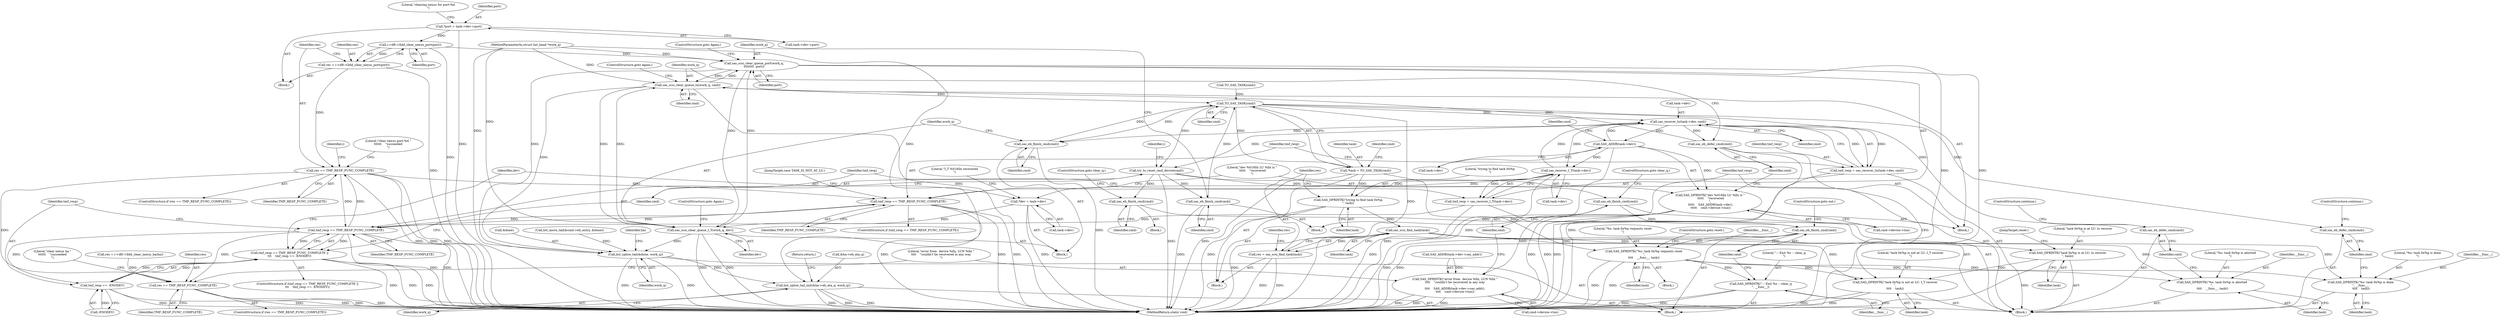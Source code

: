 digraph "1_linux_318aaf34f1179b39fa9c30fa0f3288b645beee39_1@pointer" {
"1000315" [label="(Call,*port = task->dev->port)"];
"1000329" [label="(Call,i->dft->lldd_clear_nexus_port(port))"];
"1000327" [label="(Call,res = i->dft->lldd_clear_nexus_port(port))"];
"1000332" [label="(Call,res == TMF_RESP_FUNC_COMPLETE)"];
"1000243" [label="(Call,tmf_resp == TMF_RESP_FUNC_COMPLETE)"];
"1000277" [label="(Call,tmf_resp == TMF_RESP_FUNC_COMPLETE)"];
"1000276" [label="(Call,tmf_resp == TMF_RESP_FUNC_COMPLETE ||\n\t\t\t    tmf_resp == -ENODEV)"];
"1000280" [label="(Call,tmf_resp == -ENODEV)"];
"1000361" [label="(Call,res == TMF_RESP_FUNC_COMPLETE)"];
"1000343" [label="(Call,sas_scsi_clear_queue_port(work_q,\n\t\t\t\t\t\t\t\t  port))"];
"1000260" [label="(Call,sas_scsi_clear_queue_lu(work_q, cmd))"];
"1000170" [label="(Call,TO_SAS_TASK(cmd))"];
"1000168" [label="(Call,*task = TO_SAS_TASK(cmd))"];
"1000199" [label="(Call,SAS_DPRINTK(\"%s: task 0x%p requests reset\n\",\n\t\t\t\t    __func__, task))"];
"1000215" [label="(Call,SAS_DPRINTK(\"%s: task 0x%p is done\n\", __func__,\n \t\t\t\t    task))"];
"1000223" [label="(Call,SAS_DPRINTK(\"%s: task 0x%p is aborted\n\",\n \t\t\t\t    __func__, task))"];
"1000266" [label="(Call,SAS_DPRINTK(\"task 0x%p is not at LU: I_T recover\n\",\n\t\t\t\t    task))"];
"1000399" [label="(Call,SAS_DPRINTK(\"--- Exit %s -- clear_q\n\", __func__))"];
"1000204" [label="(Call,SAS_DPRINTK(\"trying to find task 0x%p\n\", task))"];
"1000209" [label="(Call,sas_scsi_find_task(task))"];
"1000207" [label="(Call,res = sas_scsi_find_task(task))"];
"1000231" [label="(Call,SAS_DPRINTK(\"task 0x%p is at LU: lu recover\n\", task))"];
"1000219" [label="(Call,sas_eh_defer_cmd(cmd))"];
"1000227" [label="(Call,sas_eh_defer_cmd(cmd))"];
"1000237" [label="(Call,sas_recover_lu(task->dev, cmd))"];
"1000235" [label="(Call,tmf_resp = sas_recover_lu(task->dev, cmd))"];
"1000249" [label="(Call,SAS_ADDR(task->dev))"];
"1000247" [label="(Call,SAS_DPRINTK(\"dev %016llx LU %llx is \"\n \t\t\t\t\t    \"recovered\n\",\n \t\t\t\t\t    SAS_ADDR(task->dev),\n \t\t\t\t\t    cmd->device->lun))"];
"1000370" [label="(Call,SAS_DPRINTK(\"error from  device %llx, LUN %llx \"\n\t\t\t\t    \"couldn't be recovered in any way\n\",\n\t\t\t\t    SAS_ADDR(task->dev->sas_addr),\n\t\t\t\t    cmd->device->lun))"];
"1000271" [label="(Call,sas_recover_I_T(task->dev))"];
"1000269" [label="(Call,tmf_resp = sas_recover_I_T(task->dev))"];
"1000286" [label="(Call,*dev = task->dev)"];
"1000301" [label="(Call,sas_scsi_clear_queue_I_T(work_q, dev))"];
"1000387" [label="(Call,list_splice_tail(&done, work_q))"];
"1000391" [label="(Call,list_splice_tail_init(&ha->eh_ata_q, work_q))"];
"1000258" [label="(Call,sas_eh_defer_cmd(cmd))"];
"1000299" [label="(Call,sas_eh_finish_cmd(cmd))"];
"1000305" [label="(Call,try_to_reset_cmd_device(cmd))"];
"1000341" [label="(Call,sas_eh_finish_cmd(cmd))"];
"1000367" [label="(Call,sas_eh_finish_cmd(cmd))"];
"1000402" [label="(Call,sas_eh_finish_cmd(cmd))"];
"1000383" [label="(Call,sas_eh_finish_cmd(cmd))"];
"1000227" [label="(Call,sas_eh_defer_cmd(cmd))"];
"1000171" [label="(Identifier,cmd)"];
"1000202" [label="(Identifier,task)"];
"1000287" [label="(Identifier,dev)"];
"1000387" [label="(Call,list_splice_tail(&done, work_q))"];
"1000277" [label="(Call,tmf_resp == TMF_RESP_FUNC_COMPLETE)"];
"1000401" [label="(Identifier,__func__)"];
"1000330" [label="(Identifier,port)"];
"1000327" [label="(Call,res = i->dft->lldd_clear_nexus_port(port))"];
"1000400" [label="(Literal,\"--- Exit %s -- clear_q\n\")"];
"1000233" [label="(Identifier,task)"];
"1000302" [label="(Identifier,work_q)"];
"1000269" [label="(Call,tmf_resp = sas_recover_I_T(task->dev))"];
"1000243" [label="(Call,tmf_resp == TMF_RESP_FUNC_COMPLETE)"];
"1000300" [label="(Identifier,cmd)"];
"1000210" [label="(Identifier,task)"];
"1000212" [label="(Identifier,res)"];
"1000223" [label="(Call,SAS_DPRINTK(\"%s: task 0x%p is aborted\n\",\n \t\t\t\t    __func__, task))"];
"1000218" [label="(Identifier,task)"];
"1000356" [label="(Call,res = i->dft->lldd_clear_nexus_ha(ha))"];
"1000242" [label="(ControlStructure,if (tmf_resp == TMF_RESP_FUNC_COMPLETE))"];
"1000272" [label="(Call,task->dev)"];
"1000262" [label="(Identifier,cmd)"];
"1000255" [label="(Identifier,cmd)"];
"1000335" [label="(Block,)"];
"1000390" [label="(Identifier,work_q)"];
"1000260" [label="(Call,sas_scsi_clear_queue_lu(work_q, cmd))"];
"1000221" [label="(ControlStructure,continue;)"];
"1000200" [label="(Literal,\"%s: task 0x%p requests reset\n\")"];
"1000341" [label="(Call,sas_eh_finish_cmd(cmd))"];
"1000267" [label="(Literal,\"task 0x%p is not at LU: I_T recover\n\")"];
"1000301" [label="(Call,sas_scsi_clear_queue_I_T(work_q, dev))"];
"1000328" [label="(Identifier,res)"];
"1000405" [label="(MethodReturn,static void)"];
"1000346" [label="(ControlStructure,goto Again;)"];
"1000225" [label="(Identifier,__func__)"];
"1000215" [label="(Call,SAS_DPRINTK(\"%s: task 0x%p is done\n\", __func__,\n \t\t\t\t    task))"];
"1000244" [label="(Identifier,tmf_resp)"];
"1000203" [label="(ControlStructure,goto reset;)"];
"1000281" [label="(Identifier,tmf_resp)"];
"1000168" [label="(Call,*task = TO_SAS_TASK(cmd))"];
"1000217" [label="(Identifier,__func__)"];
"1000248" [label="(Literal,\"dev %016llx LU %llx is \"\n \t\t\t\t\t    \"recovered\n\")"];
"1000361" [label="(Call,res == TMF_RESP_FUNC_COMPLETE)"];
"1000204" [label="(Call,SAS_DPRINTK(\"trying to find task 0x%p\n\", task))"];
"1000234" [label="(JumpTarget,reset:)"];
"1000372" [label="(Call,SAS_ADDR(task->dev->sas_addr))"];
"1000261" [label="(Identifier,work_q)"];
"1000288" [label="(Call,task->dev)"];
"1000258" [label="(Call,sas_eh_defer_cmd(cmd))"];
"1000362" [label="(Identifier,res)"];
"1000147" [label="(Call,TO_SAS_TASK(cmd))"];
"1000268" [label="(Identifier,task)"];
"1000198" [label="(Block,)"];
"1000213" [label="(Block,)"];
"1000323" [label="(Literal,\"clearing nexus for port:%d\n\")"];
"1000306" [label="(Identifier,cmd)"];
"1000224" [label="(Literal,\"%s: task 0x%p is aborted\n\")"];
"1000241" [label="(Identifier,cmd)"];
"1000175" [label="(Identifier,cmd)"];
"1000342" [label="(Identifier,cmd)"];
"1000304" [label="(ControlStructure,goto Again;)"];
"1000292" [label="(Literal,\"I_T %016llx recovered\n\")"];
"1000266" [label="(Call,SAS_DPRINTK(\"task 0x%p is not at LU: I_T recover\n\",\n\t\t\t\t    task))"];
"1000275" [label="(ControlStructure,if (tmf_resp == TMF_RESP_FUNC_COMPLETE ||\n\t\t\t    tmf_resp == -ENODEV))"];
"1000228" [label="(Identifier,cmd)"];
"1000270" [label="(Identifier,tmf_resp)"];
"1000170" [label="(Call,TO_SAS_TASK(cmd))"];
"1000284" [label="(Block,)"];
"1000367" [label="(Call,sas_eh_finish_cmd(cmd))"];
"1000402" [label="(Call,sas_eh_finish_cmd(cmd))"];
"1000371" [label="(Literal,\"error from  device %llx, LUN %llx \"\n\t\t\t\t    \"couldn't be recovered in any way\n\")"];
"1000360" [label="(ControlStructure,if (res == TMF_RESP_FUNC_COMPLETE))"];
"1000331" [label="(ControlStructure,if (res == TMF_RESP_FUNC_COMPLETE))"];
"1000286" [label="(Call,*dev = task->dev)"];
"1000166" [label="(Block,)"];
"1000337" [label="(Literal,\"clear nexus port:%d \"\n\t\t\t\t\t\t    \"succeeded\n\")"];
"1000384" [label="(Identifier,cmd)"];
"1000299" [label="(Call,sas_eh_finish_cmd(cmd))"];
"1000259" [label="(Identifier,cmd)"];
"1000385" [label="(ControlStructure,goto clear_q;)"];
"1000315" [label="(Call,*port = task->dev->port)"];
"1000169" [label="(Identifier,task)"];
"1000236" [label="(Identifier,tmf_resp)"];
"1000280" [label="(Call,tmf_resp == -ENODEV)"];
"1000235" [label="(Call,tmf_resp = sas_recover_lu(task->dev, cmd))"];
"1000334" [label="(Identifier,TMF_RESP_FUNC_COMPLETE)"];
"1000399" [label="(Call,SAS_DPRINTK(\"--- Exit %s -- clear_q\n\", __func__))"];
"1000316" [label="(Identifier,port)"];
"1000305" [label="(Call,try_to_reset_cmd_device(cmd))"];
"1000303" [label="(Identifier,dev)"];
"1000394" [label="(Identifier,ha)"];
"1000219" [label="(Call,sas_eh_defer_cmd(cmd))"];
"1000370" [label="(Call,SAS_DPRINTK(\"error from  device %llx, LUN %llx \"\n\t\t\t\t    \"couldn't be recovered in any way\n\",\n\t\t\t\t    SAS_ADDR(task->dev->sas_addr),\n\t\t\t\t    cmd->device->lun))"];
"1000383" [label="(Call,sas_eh_finish_cmd(cmd))"];
"1000229" [label="(ControlStructure,continue;)"];
"1000364" [label="(Block,)"];
"1000332" [label="(Call,res == TMF_RESP_FUNC_COMPLETE)"];
"1000231" [label="(Call,SAS_DPRINTK(\"task 0x%p is at LU: lu recover\n\", task))"];
"1000343" [label="(Call,sas_scsi_clear_queue_port(work_q,\n\t\t\t\t\t\t\t\t  port))"];
"1000245" [label="(Identifier,TMF_RESP_FUNC_COMPLETE)"];
"1000391" [label="(Call,list_splice_tail_init(&ha->eh_ata_q, work_q))"];
"1000249" [label="(Call,SAS_ADDR(task->dev))"];
"1000363" [label="(Identifier,TMF_RESP_FUNC_COMPLETE)"];
"1000397" [label="(Return,return;)"];
"1000278" [label="(Identifier,tmf_resp)"];
"1000279" [label="(Identifier,TMF_RESP_FUNC_COMPLETE)"];
"1000271" [label="(Call,sas_recover_I_T(task->dev))"];
"1000368" [label="(Identifier,cmd)"];
"1000237" [label="(Call,sas_recover_lu(task->dev, cmd))"];
"1000209" [label="(Call,sas_scsi_find_task(task))"];
"1000226" [label="(Identifier,task)"];
"1000246" [label="(Block,)"];
"1000206" [label="(Identifier,task)"];
"1000369" [label="(ControlStructure,goto clear_q;)"];
"1000205" [label="(Literal,\"trying to find task 0x%p\n\")"];
"1000207" [label="(Call,res = sas_scsi_find_task(task))"];
"1000403" [label="(Identifier,cmd)"];
"1000238" [label="(Call,task->dev)"];
"1000404" [label="(ControlStructure,goto out;)"];
"1000250" [label="(Call,task->dev)"];
"1000201" [label="(Identifier,__func__)"];
"1000253" [label="(Call,cmd->device->lun)"];
"1000317" [label="(Call,task->dev->port)"];
"1000329" [label="(Call,i->dft->lldd_clear_nexus_port(port))"];
"1000208" [label="(Identifier,res)"];
"1000276" [label="(Call,tmf_resp == TMF_RESP_FUNC_COMPLETE ||\n\t\t\t    tmf_resp == -ENODEV)"];
"1000232" [label="(Literal,\"task 0x%p is at LU: lu recover\n\")"];
"1000396" [label="(Identifier,work_q)"];
"1000392" [label="(Call,&ha->eh_ata_q)"];
"1000282" [label="(Call,-ENODEV)"];
"1000216" [label="(Literal,\"%s: task 0x%p is done\n\")"];
"1000388" [label="(Call,&done)"];
"1000264" [label="(JumpTarget,case TASK_IS_NOT_AT_LU:)"];
"1000107" [label="(MethodParameterIn,struct list_head *work_q)"];
"1000313" [label="(Block,)"];
"1000310" [label="(Identifier,i)"];
"1000350" [label="(Identifier,i)"];
"1000378" [label="(Call,cmd->device->lun)"];
"1000247" [label="(Call,SAS_DPRINTK(\"dev %016llx LU %llx is \"\n \t\t\t\t\t    \"recovered\n\",\n \t\t\t\t\t    SAS_ADDR(task->dev),\n \t\t\t\t\t    cmd->device->lun))"];
"1000345" [label="(Identifier,port)"];
"1000263" [label="(ControlStructure,goto Again;)"];
"1000158" [label="(Call,list_move_tail(&cmd->eh_entry, &done))"];
"1000220" [label="(Identifier,cmd)"];
"1000199" [label="(Call,SAS_DPRINTK(\"%s: task 0x%p requests reset\n\",\n\t\t\t\t    __func__, task))"];
"1000333" [label="(Identifier,res)"];
"1000344" [label="(Identifier,work_q)"];
"1000366" [label="(Literal,\"clear nexus ha \"\n\t\t\t\t\t\t    \"succeeded\n\")"];
"1000108" [label="(Block,)"];
"1000315" -> "1000313"  [label="AST: "];
"1000315" -> "1000317"  [label="CFG: "];
"1000316" -> "1000315"  [label="AST: "];
"1000317" -> "1000315"  [label="AST: "];
"1000323" -> "1000315"  [label="CFG: "];
"1000315" -> "1000405"  [label="DDG: "];
"1000315" -> "1000329"  [label="DDG: "];
"1000329" -> "1000327"  [label="AST: "];
"1000329" -> "1000330"  [label="CFG: "];
"1000330" -> "1000329"  [label="AST: "];
"1000327" -> "1000329"  [label="CFG: "];
"1000329" -> "1000405"  [label="DDG: "];
"1000329" -> "1000327"  [label="DDG: "];
"1000329" -> "1000343"  [label="DDG: "];
"1000327" -> "1000313"  [label="AST: "];
"1000328" -> "1000327"  [label="AST: "];
"1000333" -> "1000327"  [label="CFG: "];
"1000327" -> "1000405"  [label="DDG: "];
"1000327" -> "1000332"  [label="DDG: "];
"1000332" -> "1000331"  [label="AST: "];
"1000332" -> "1000334"  [label="CFG: "];
"1000333" -> "1000332"  [label="AST: "];
"1000334" -> "1000332"  [label="AST: "];
"1000337" -> "1000332"  [label="CFG: "];
"1000350" -> "1000332"  [label="CFG: "];
"1000332" -> "1000405"  [label="DDG: "];
"1000332" -> "1000405"  [label="DDG: "];
"1000332" -> "1000405"  [label="DDG: "];
"1000332" -> "1000243"  [label="DDG: "];
"1000332" -> "1000277"  [label="DDG: "];
"1000277" -> "1000332"  [label="DDG: "];
"1000332" -> "1000361"  [label="DDG: "];
"1000243" -> "1000242"  [label="AST: "];
"1000243" -> "1000245"  [label="CFG: "];
"1000244" -> "1000243"  [label="AST: "];
"1000245" -> "1000243"  [label="AST: "];
"1000248" -> "1000243"  [label="CFG: "];
"1000264" -> "1000243"  [label="CFG: "];
"1000243" -> "1000405"  [label="DDG: "];
"1000243" -> "1000405"  [label="DDG: "];
"1000243" -> "1000405"  [label="DDG: "];
"1000235" -> "1000243"  [label="DDG: "];
"1000277" -> "1000243"  [label="DDG: "];
"1000243" -> "1000277"  [label="DDG: "];
"1000277" -> "1000276"  [label="AST: "];
"1000277" -> "1000279"  [label="CFG: "];
"1000278" -> "1000277"  [label="AST: "];
"1000279" -> "1000277"  [label="AST: "];
"1000281" -> "1000277"  [label="CFG: "];
"1000276" -> "1000277"  [label="CFG: "];
"1000277" -> "1000405"  [label="DDG: "];
"1000277" -> "1000405"  [label="DDG: "];
"1000277" -> "1000276"  [label="DDG: "];
"1000277" -> "1000276"  [label="DDG: "];
"1000269" -> "1000277"  [label="DDG: "];
"1000277" -> "1000280"  [label="DDG: "];
"1000277" -> "1000361"  [label="DDG: "];
"1000276" -> "1000275"  [label="AST: "];
"1000276" -> "1000280"  [label="CFG: "];
"1000280" -> "1000276"  [label="AST: "];
"1000287" -> "1000276"  [label="CFG: "];
"1000306" -> "1000276"  [label="CFG: "];
"1000276" -> "1000405"  [label="DDG: "];
"1000276" -> "1000405"  [label="DDG: "];
"1000276" -> "1000405"  [label="DDG: "];
"1000280" -> "1000276"  [label="DDG: "];
"1000280" -> "1000276"  [label="DDG: "];
"1000280" -> "1000282"  [label="CFG: "];
"1000281" -> "1000280"  [label="AST: "];
"1000282" -> "1000280"  [label="AST: "];
"1000280" -> "1000405"  [label="DDG: "];
"1000280" -> "1000405"  [label="DDG: "];
"1000282" -> "1000280"  [label="DDG: "];
"1000361" -> "1000360"  [label="AST: "];
"1000361" -> "1000363"  [label="CFG: "];
"1000362" -> "1000361"  [label="AST: "];
"1000363" -> "1000361"  [label="AST: "];
"1000366" -> "1000361"  [label="CFG: "];
"1000371" -> "1000361"  [label="CFG: "];
"1000361" -> "1000405"  [label="DDG: "];
"1000361" -> "1000405"  [label="DDG: "];
"1000361" -> "1000405"  [label="DDG: "];
"1000356" -> "1000361"  [label="DDG: "];
"1000343" -> "1000335"  [label="AST: "];
"1000343" -> "1000345"  [label="CFG: "];
"1000344" -> "1000343"  [label="AST: "];
"1000345" -> "1000343"  [label="AST: "];
"1000346" -> "1000343"  [label="CFG: "];
"1000343" -> "1000405"  [label="DDG: "];
"1000343" -> "1000405"  [label="DDG: "];
"1000343" -> "1000260"  [label="DDG: "];
"1000343" -> "1000301"  [label="DDG: "];
"1000301" -> "1000343"  [label="DDG: "];
"1000260" -> "1000343"  [label="DDG: "];
"1000107" -> "1000343"  [label="DDG: "];
"1000343" -> "1000387"  [label="DDG: "];
"1000260" -> "1000246"  [label="AST: "];
"1000260" -> "1000262"  [label="CFG: "];
"1000261" -> "1000260"  [label="AST: "];
"1000262" -> "1000260"  [label="AST: "];
"1000263" -> "1000260"  [label="CFG: "];
"1000260" -> "1000405"  [label="DDG: "];
"1000260" -> "1000170"  [label="DDG: "];
"1000301" -> "1000260"  [label="DDG: "];
"1000107" -> "1000260"  [label="DDG: "];
"1000258" -> "1000260"  [label="DDG: "];
"1000260" -> "1000301"  [label="DDG: "];
"1000260" -> "1000387"  [label="DDG: "];
"1000170" -> "1000168"  [label="AST: "];
"1000170" -> "1000171"  [label="CFG: "];
"1000171" -> "1000170"  [label="AST: "];
"1000168" -> "1000170"  [label="CFG: "];
"1000170" -> "1000405"  [label="DDG: "];
"1000170" -> "1000168"  [label="DDG: "];
"1000147" -> "1000170"  [label="DDG: "];
"1000341" -> "1000170"  [label="DDG: "];
"1000299" -> "1000170"  [label="DDG: "];
"1000170" -> "1000219"  [label="DDG: "];
"1000170" -> "1000227"  [label="DDG: "];
"1000170" -> "1000237"  [label="DDG: "];
"1000170" -> "1000299"  [label="DDG: "];
"1000170" -> "1000305"  [label="DDG: "];
"1000168" -> "1000166"  [label="AST: "];
"1000169" -> "1000168"  [label="AST: "];
"1000175" -> "1000168"  [label="CFG: "];
"1000168" -> "1000405"  [label="DDG: "];
"1000168" -> "1000199"  [label="DDG: "];
"1000168" -> "1000204"  [label="DDG: "];
"1000199" -> "1000198"  [label="AST: "];
"1000199" -> "1000202"  [label="CFG: "];
"1000200" -> "1000199"  [label="AST: "];
"1000201" -> "1000199"  [label="AST: "];
"1000202" -> "1000199"  [label="AST: "];
"1000203" -> "1000199"  [label="CFG: "];
"1000199" -> "1000405"  [label="DDG: "];
"1000199" -> "1000405"  [label="DDG: "];
"1000199" -> "1000215"  [label="DDG: "];
"1000199" -> "1000223"  [label="DDG: "];
"1000199" -> "1000266"  [label="DDG: "];
"1000199" -> "1000399"  [label="DDG: "];
"1000215" -> "1000213"  [label="AST: "];
"1000215" -> "1000218"  [label="CFG: "];
"1000216" -> "1000215"  [label="AST: "];
"1000217" -> "1000215"  [label="AST: "];
"1000218" -> "1000215"  [label="AST: "];
"1000220" -> "1000215"  [label="CFG: "];
"1000209" -> "1000215"  [label="DDG: "];
"1000223" -> "1000213"  [label="AST: "];
"1000223" -> "1000226"  [label="CFG: "];
"1000224" -> "1000223"  [label="AST: "];
"1000225" -> "1000223"  [label="AST: "];
"1000226" -> "1000223"  [label="AST: "];
"1000228" -> "1000223"  [label="CFG: "];
"1000209" -> "1000223"  [label="DDG: "];
"1000266" -> "1000213"  [label="AST: "];
"1000266" -> "1000268"  [label="CFG: "];
"1000267" -> "1000266"  [label="AST: "];
"1000268" -> "1000266"  [label="AST: "];
"1000270" -> "1000266"  [label="CFG: "];
"1000266" -> "1000405"  [label="DDG: "];
"1000266" -> "1000405"  [label="DDG: "];
"1000209" -> "1000266"  [label="DDG: "];
"1000231" -> "1000266"  [label="DDG: "];
"1000399" -> "1000108"  [label="AST: "];
"1000399" -> "1000401"  [label="CFG: "];
"1000400" -> "1000399"  [label="AST: "];
"1000401" -> "1000399"  [label="AST: "];
"1000403" -> "1000399"  [label="CFG: "];
"1000399" -> "1000405"  [label="DDG: "];
"1000399" -> "1000405"  [label="DDG: "];
"1000204" -> "1000166"  [label="AST: "];
"1000204" -> "1000206"  [label="CFG: "];
"1000205" -> "1000204"  [label="AST: "];
"1000206" -> "1000204"  [label="AST: "];
"1000208" -> "1000204"  [label="CFG: "];
"1000204" -> "1000405"  [label="DDG: "];
"1000204" -> "1000209"  [label="DDG: "];
"1000209" -> "1000207"  [label="AST: "];
"1000209" -> "1000210"  [label="CFG: "];
"1000210" -> "1000209"  [label="AST: "];
"1000207" -> "1000209"  [label="CFG: "];
"1000209" -> "1000405"  [label="DDG: "];
"1000209" -> "1000207"  [label="DDG: "];
"1000209" -> "1000231"  [label="DDG: "];
"1000207" -> "1000166"  [label="AST: "];
"1000208" -> "1000207"  [label="AST: "];
"1000212" -> "1000207"  [label="CFG: "];
"1000207" -> "1000405"  [label="DDG: "];
"1000207" -> "1000405"  [label="DDG: "];
"1000231" -> "1000213"  [label="AST: "];
"1000231" -> "1000233"  [label="CFG: "];
"1000232" -> "1000231"  [label="AST: "];
"1000233" -> "1000231"  [label="AST: "];
"1000234" -> "1000231"  [label="CFG: "];
"1000231" -> "1000405"  [label="DDG: "];
"1000219" -> "1000213"  [label="AST: "];
"1000219" -> "1000220"  [label="CFG: "];
"1000220" -> "1000219"  [label="AST: "];
"1000221" -> "1000219"  [label="CFG: "];
"1000227" -> "1000213"  [label="AST: "];
"1000227" -> "1000228"  [label="CFG: "];
"1000228" -> "1000227"  [label="AST: "];
"1000229" -> "1000227"  [label="CFG: "];
"1000237" -> "1000235"  [label="AST: "];
"1000237" -> "1000241"  [label="CFG: "];
"1000238" -> "1000237"  [label="AST: "];
"1000241" -> "1000237"  [label="AST: "];
"1000235" -> "1000237"  [label="CFG: "];
"1000237" -> "1000235"  [label="DDG: "];
"1000237" -> "1000235"  [label="DDG: "];
"1000249" -> "1000237"  [label="DDG: "];
"1000271" -> "1000237"  [label="DDG: "];
"1000237" -> "1000249"  [label="DDG: "];
"1000237" -> "1000258"  [label="DDG: "];
"1000237" -> "1000271"  [label="DDG: "];
"1000237" -> "1000299"  [label="DDG: "];
"1000237" -> "1000305"  [label="DDG: "];
"1000235" -> "1000213"  [label="AST: "];
"1000236" -> "1000235"  [label="AST: "];
"1000244" -> "1000235"  [label="CFG: "];
"1000235" -> "1000405"  [label="DDG: "];
"1000249" -> "1000247"  [label="AST: "];
"1000249" -> "1000250"  [label="CFG: "];
"1000250" -> "1000249"  [label="AST: "];
"1000255" -> "1000249"  [label="CFG: "];
"1000249" -> "1000405"  [label="DDG: "];
"1000249" -> "1000247"  [label="DDG: "];
"1000249" -> "1000271"  [label="DDG: "];
"1000247" -> "1000246"  [label="AST: "];
"1000247" -> "1000253"  [label="CFG: "];
"1000248" -> "1000247"  [label="AST: "];
"1000253" -> "1000247"  [label="AST: "];
"1000259" -> "1000247"  [label="CFG: "];
"1000247" -> "1000405"  [label="DDG: "];
"1000247" -> "1000405"  [label="DDG: "];
"1000247" -> "1000405"  [label="DDG: "];
"1000247" -> "1000370"  [label="DDG: "];
"1000370" -> "1000213"  [label="AST: "];
"1000370" -> "1000378"  [label="CFG: "];
"1000371" -> "1000370"  [label="AST: "];
"1000372" -> "1000370"  [label="AST: "];
"1000378" -> "1000370"  [label="AST: "];
"1000384" -> "1000370"  [label="CFG: "];
"1000370" -> "1000405"  [label="DDG: "];
"1000370" -> "1000405"  [label="DDG: "];
"1000370" -> "1000405"  [label="DDG: "];
"1000372" -> "1000370"  [label="DDG: "];
"1000271" -> "1000269"  [label="AST: "];
"1000271" -> "1000272"  [label="CFG: "];
"1000272" -> "1000271"  [label="AST: "];
"1000269" -> "1000271"  [label="CFG: "];
"1000271" -> "1000405"  [label="DDG: "];
"1000271" -> "1000269"  [label="DDG: "];
"1000271" -> "1000286"  [label="DDG: "];
"1000269" -> "1000213"  [label="AST: "];
"1000270" -> "1000269"  [label="AST: "];
"1000278" -> "1000269"  [label="CFG: "];
"1000269" -> "1000405"  [label="DDG: "];
"1000286" -> "1000284"  [label="AST: "];
"1000286" -> "1000288"  [label="CFG: "];
"1000287" -> "1000286"  [label="AST: "];
"1000288" -> "1000286"  [label="AST: "];
"1000292" -> "1000286"  [label="CFG: "];
"1000286" -> "1000405"  [label="DDG: "];
"1000286" -> "1000301"  [label="DDG: "];
"1000301" -> "1000284"  [label="AST: "];
"1000301" -> "1000303"  [label="CFG: "];
"1000302" -> "1000301"  [label="AST: "];
"1000303" -> "1000301"  [label="AST: "];
"1000304" -> "1000301"  [label="CFG: "];
"1000301" -> "1000405"  [label="DDG: "];
"1000301" -> "1000405"  [label="DDG: "];
"1000107" -> "1000301"  [label="DDG: "];
"1000301" -> "1000387"  [label="DDG: "];
"1000387" -> "1000108"  [label="AST: "];
"1000387" -> "1000390"  [label="CFG: "];
"1000388" -> "1000387"  [label="AST: "];
"1000390" -> "1000387"  [label="AST: "];
"1000394" -> "1000387"  [label="CFG: "];
"1000387" -> "1000405"  [label="DDG: "];
"1000387" -> "1000405"  [label="DDG: "];
"1000158" -> "1000387"  [label="DDG: "];
"1000107" -> "1000387"  [label="DDG: "];
"1000387" -> "1000391"  [label="DDG: "];
"1000391" -> "1000108"  [label="AST: "];
"1000391" -> "1000396"  [label="CFG: "];
"1000392" -> "1000391"  [label="AST: "];
"1000396" -> "1000391"  [label="AST: "];
"1000397" -> "1000391"  [label="CFG: "];
"1000391" -> "1000405"  [label="DDG: "];
"1000391" -> "1000405"  [label="DDG: "];
"1000391" -> "1000405"  [label="DDG: "];
"1000107" -> "1000391"  [label="DDG: "];
"1000258" -> "1000246"  [label="AST: "];
"1000258" -> "1000259"  [label="CFG: "];
"1000259" -> "1000258"  [label="AST: "];
"1000261" -> "1000258"  [label="CFG: "];
"1000258" -> "1000405"  [label="DDG: "];
"1000299" -> "1000284"  [label="AST: "];
"1000299" -> "1000300"  [label="CFG: "];
"1000300" -> "1000299"  [label="AST: "];
"1000302" -> "1000299"  [label="CFG: "];
"1000299" -> "1000405"  [label="DDG: "];
"1000305" -> "1000213"  [label="AST: "];
"1000305" -> "1000306"  [label="CFG: "];
"1000306" -> "1000305"  [label="AST: "];
"1000310" -> "1000305"  [label="CFG: "];
"1000305" -> "1000405"  [label="DDG: "];
"1000305" -> "1000341"  [label="DDG: "];
"1000305" -> "1000367"  [label="DDG: "];
"1000305" -> "1000383"  [label="DDG: "];
"1000341" -> "1000335"  [label="AST: "];
"1000341" -> "1000342"  [label="CFG: "];
"1000342" -> "1000341"  [label="AST: "];
"1000344" -> "1000341"  [label="CFG: "];
"1000341" -> "1000405"  [label="DDG: "];
"1000367" -> "1000364"  [label="AST: "];
"1000367" -> "1000368"  [label="CFG: "];
"1000368" -> "1000367"  [label="AST: "];
"1000369" -> "1000367"  [label="CFG: "];
"1000367" -> "1000402"  [label="DDG: "];
"1000402" -> "1000108"  [label="AST: "];
"1000402" -> "1000403"  [label="CFG: "];
"1000403" -> "1000402"  [label="AST: "];
"1000404" -> "1000402"  [label="CFG: "];
"1000402" -> "1000405"  [label="DDG: "];
"1000402" -> "1000405"  [label="DDG: "];
"1000383" -> "1000402"  [label="DDG: "];
"1000383" -> "1000213"  [label="AST: "];
"1000383" -> "1000384"  [label="CFG: "];
"1000384" -> "1000383"  [label="AST: "];
"1000385" -> "1000383"  [label="CFG: "];
}
